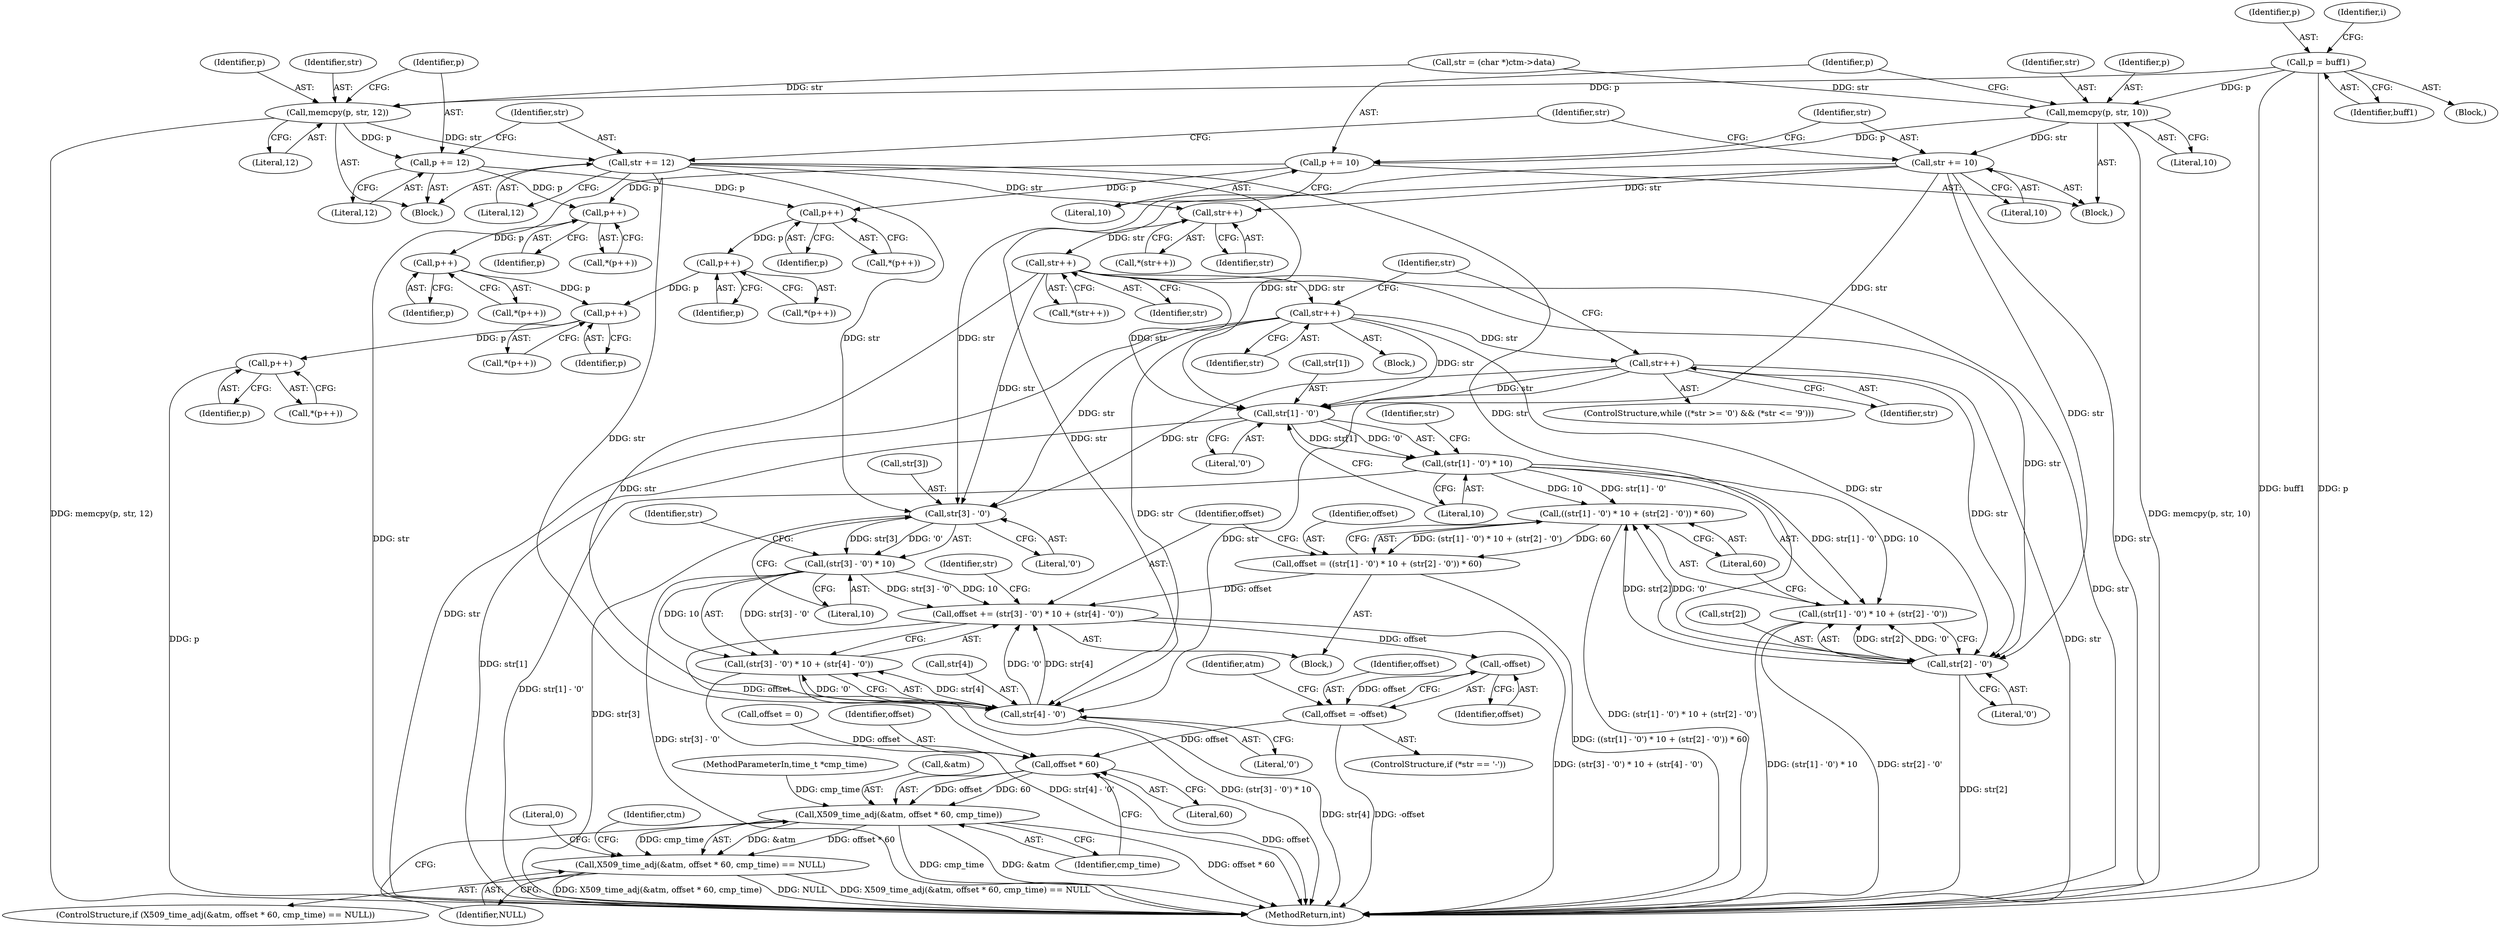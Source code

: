 digraph "1_openssl_f48b83b4fb7d6689584cf25f61ca63a4891f5b11@pointer" {
"1000115" [label="(Call,p = buff1)"];
"1000147" [label="(Call,memcpy(p, str, 10))"];
"1000151" [label="(Call,p += 10)"];
"1000193" [label="(Call,p++)"];
"1000198" [label="(Call,p++)"];
"1000239" [label="(Call,p++)"];
"1000244" [label="(Call,p++)"];
"1000205" [label="(Call,p++)"];
"1000212" [label="(Call,p++)"];
"1000154" [label="(Call,str += 10)"];
"1000208" [label="(Call,str++)"];
"1000215" [label="(Call,str++)"];
"1000223" [label="(Call,str++)"];
"1000235" [label="(Call,str++)"];
"1000274" [label="(Call,str[1] - '0')"];
"1000273" [label="(Call,(str[1] - '0') * 10)"];
"1000271" [label="(Call,((str[1] - '0') * 10 + (str[2] - '0')) * 60)"];
"1000269" [label="(Call,offset = ((str[1] - '0') * 10 + (str[2] - '0')) * 60)"];
"1000286" [label="(Call,offset += (str[3] - '0') * 10 + (str[4] - '0'))"];
"1000308" [label="(Call,-offset)"];
"1000306" [label="(Call,offset = -offset)"];
"1000340" [label="(Call,offset * 60)"];
"1000337" [label="(Call,X509_time_adj(&atm, offset * 60, cmp_time))"];
"1000336" [label="(Call,X509_time_adj(&atm, offset * 60, cmp_time) == NULL)"];
"1000272" [label="(Call,(str[1] - '0') * 10 + (str[2] - '0'))"];
"1000280" [label="(Call,str[2] - '0')"];
"1000290" [label="(Call,str[3] - '0')"];
"1000289" [label="(Call,(str[3] - '0') * 10)"];
"1000288" [label="(Call,(str[3] - '0') * 10 + (str[4] - '0'))"];
"1000296" [label="(Call,str[4] - '0')"];
"1000165" [label="(Call,memcpy(p, str, 12))"];
"1000169" [label="(Call,p += 12)"];
"1000172" [label="(Call,str += 12)"];
"1000281" [label="(Call,str[2])"];
"1000244" [label="(Call,p++)"];
"1000296" [label="(Call,str[4] - '0')"];
"1000272" [label="(Call,(str[1] - '0') * 10 + (str[2] - '0'))"];
"1000282" [label="(Identifier,str)"];
"1000105" [label="(MethodParameterIn,time_t *cmp_time)"];
"1000153" [label="(Literal,10)"];
"1000235" [label="(Call,str++)"];
"1000123" [label="(Call,str = (char *)ctm->data)"];
"1000155" [label="(Identifier,str)"];
"1000300" [label="(Literal,'0')"];
"1000150" [label="(Literal,10)"];
"1000192" [label="(Call,*(p++))"];
"1000216" [label="(Identifier,str)"];
"1000239" [label="(Call,p++)"];
"1000169" [label="(Call,p += 12)"];
"1000106" [label="(Block,)"];
"1000280" [label="(Call,str[2] - '0')"];
"1000198" [label="(Call,p++)"];
"1000297" [label="(Call,str[4])"];
"1000340" [label="(Call,offset * 60)"];
"1000342" [label="(Literal,60)"];
"1000193" [label="(Call,p++)"];
"1000212" [label="(Call,p++)"];
"1000236" [label="(Identifier,str)"];
"1000166" [label="(Identifier,p)"];
"1000335" [label="(ControlStructure,if (X509_time_adj(&atm, offset * 60, cmp_time) == NULL))"];
"1000213" [label="(Identifier,p)"];
"1000194" [label="(Identifier,p)"];
"1000350" [label="(Identifier,ctm)"];
"1000344" [label="(Identifier,NULL)"];
"1000156" [label="(Literal,10)"];
"1000312" [label="(Identifier,atm)"];
"1000346" [label="(Literal,0)"];
"1000284" [label="(Literal,'0')"];
"1000147" [label="(Call,memcpy(p, str, 10))"];
"1000209" [label="(Identifier,str)"];
"1000275" [label="(Call,str[1])"];
"1000240" [label="(Identifier,p)"];
"1000222" [label="(Block,)"];
"1000229" [label="(Identifier,str)"];
"1000252" [label="(Call,offset = 0)"];
"1000274" [label="(Call,str[1] - '0')"];
"1000298" [label="(Identifier,str)"];
"1000152" [label="(Identifier,p)"];
"1000207" [label="(Call,*(str++))"];
"1000238" [label="(Call,*(p++))"];
"1000199" [label="(Identifier,p)"];
"1000341" [label="(Identifier,offset)"];
"1000158" [label="(Block,)"];
"1000116" [label="(Identifier,p)"];
"1000214" [label="(Call,*(str++))"];
"1000204" [label="(Call,*(p++))"];
"1000285" [label="(Literal,60)"];
"1000295" [label="(Literal,10)"];
"1000269" [label="(Call,offset = ((str[1] - '0') * 10 + (str[2] - '0')) * 60)"];
"1000171" [label="(Literal,12)"];
"1000256" [label="(Block,)"];
"1000279" [label="(Literal,10)"];
"1000426" [label="(MethodReturn,int)"];
"1000337" [label="(Call,X509_time_adj(&atm, offset * 60, cmp_time))"];
"1000336" [label="(Call,X509_time_adj(&atm, offset * 60, cmp_time) == NULL)"];
"1000154" [label="(Call,str += 10)"];
"1000117" [label="(Identifier,buff1)"];
"1000119" [label="(Identifier,i)"];
"1000173" [label="(Identifier,str)"];
"1000170" [label="(Identifier,p)"];
"1000270" [label="(Identifier,offset)"];
"1000223" [label="(Call,str++)"];
"1000308" [label="(Call,-offset)"];
"1000151" [label="(Call,p += 10)"];
"1000206" [label="(Identifier,p)"];
"1000165" [label="(Call,memcpy(p, str, 12))"];
"1000309" [label="(Identifier,offset)"];
"1000197" [label="(Call,*(p++))"];
"1000211" [label="(Call,*(p++))"];
"1000149" [label="(Identifier,str)"];
"1000287" [label="(Identifier,offset)"];
"1000225" [label="(ControlStructure,while ((*str >= '0') && (*str <= '9')))"];
"1000304" [label="(Identifier,str)"];
"1000167" [label="(Identifier,str)"];
"1000307" [label="(Identifier,offset)"];
"1000148" [label="(Identifier,p)"];
"1000286" [label="(Call,offset += (str[3] - '0') * 10 + (str[4] - '0'))"];
"1000289" [label="(Call,(str[3] - '0') * 10)"];
"1000243" [label="(Call,*(p++))"];
"1000338" [label="(Call,&atm)"];
"1000291" [label="(Call,str[3])"];
"1000294" [label="(Literal,'0')"];
"1000168" [label="(Literal,12)"];
"1000115" [label="(Call,p = buff1)"];
"1000273" [label="(Call,(str[1] - '0') * 10)"];
"1000136" [label="(Block,)"];
"1000301" [label="(ControlStructure,if (*str == '-'))"];
"1000174" [label="(Literal,12)"];
"1000290" [label="(Call,str[3] - '0')"];
"1000271" [label="(Call,((str[1] - '0') * 10 + (str[2] - '0')) * 60)"];
"1000306" [label="(Call,offset = -offset)"];
"1000224" [label="(Identifier,str)"];
"1000288" [label="(Call,(str[3] - '0') * 10 + (str[4] - '0'))"];
"1000278" [label="(Literal,'0')"];
"1000245" [label="(Identifier,p)"];
"1000343" [label="(Identifier,cmp_time)"];
"1000208" [label="(Call,str++)"];
"1000179" [label="(Identifier,str)"];
"1000205" [label="(Call,p++)"];
"1000172" [label="(Call,str += 12)"];
"1000215" [label="(Call,str++)"];
"1000115" -> "1000106"  [label="AST: "];
"1000115" -> "1000117"  [label="CFG: "];
"1000116" -> "1000115"  [label="AST: "];
"1000117" -> "1000115"  [label="AST: "];
"1000119" -> "1000115"  [label="CFG: "];
"1000115" -> "1000426"  [label="DDG: buff1"];
"1000115" -> "1000426"  [label="DDG: p"];
"1000115" -> "1000147"  [label="DDG: p"];
"1000115" -> "1000165"  [label="DDG: p"];
"1000147" -> "1000136"  [label="AST: "];
"1000147" -> "1000150"  [label="CFG: "];
"1000148" -> "1000147"  [label="AST: "];
"1000149" -> "1000147"  [label="AST: "];
"1000150" -> "1000147"  [label="AST: "];
"1000152" -> "1000147"  [label="CFG: "];
"1000147" -> "1000426"  [label="DDG: memcpy(p, str, 10)"];
"1000123" -> "1000147"  [label="DDG: str"];
"1000147" -> "1000151"  [label="DDG: p"];
"1000147" -> "1000154"  [label="DDG: str"];
"1000151" -> "1000136"  [label="AST: "];
"1000151" -> "1000153"  [label="CFG: "];
"1000152" -> "1000151"  [label="AST: "];
"1000153" -> "1000151"  [label="AST: "];
"1000155" -> "1000151"  [label="CFG: "];
"1000151" -> "1000193"  [label="DDG: p"];
"1000151" -> "1000205"  [label="DDG: p"];
"1000193" -> "1000192"  [label="AST: "];
"1000193" -> "1000194"  [label="CFG: "];
"1000194" -> "1000193"  [label="AST: "];
"1000192" -> "1000193"  [label="CFG: "];
"1000169" -> "1000193"  [label="DDG: p"];
"1000193" -> "1000198"  [label="DDG: p"];
"1000198" -> "1000197"  [label="AST: "];
"1000198" -> "1000199"  [label="CFG: "];
"1000199" -> "1000198"  [label="AST: "];
"1000197" -> "1000198"  [label="CFG: "];
"1000198" -> "1000239"  [label="DDG: p"];
"1000239" -> "1000238"  [label="AST: "];
"1000239" -> "1000240"  [label="CFG: "];
"1000240" -> "1000239"  [label="AST: "];
"1000238" -> "1000239"  [label="CFG: "];
"1000212" -> "1000239"  [label="DDG: p"];
"1000239" -> "1000244"  [label="DDG: p"];
"1000244" -> "1000243"  [label="AST: "];
"1000244" -> "1000245"  [label="CFG: "];
"1000245" -> "1000244"  [label="AST: "];
"1000243" -> "1000244"  [label="CFG: "];
"1000244" -> "1000426"  [label="DDG: p"];
"1000205" -> "1000204"  [label="AST: "];
"1000205" -> "1000206"  [label="CFG: "];
"1000206" -> "1000205"  [label="AST: "];
"1000204" -> "1000205"  [label="CFG: "];
"1000169" -> "1000205"  [label="DDG: p"];
"1000205" -> "1000212"  [label="DDG: p"];
"1000212" -> "1000211"  [label="AST: "];
"1000212" -> "1000213"  [label="CFG: "];
"1000213" -> "1000212"  [label="AST: "];
"1000211" -> "1000212"  [label="CFG: "];
"1000154" -> "1000136"  [label="AST: "];
"1000154" -> "1000156"  [label="CFG: "];
"1000155" -> "1000154"  [label="AST: "];
"1000156" -> "1000154"  [label="AST: "];
"1000179" -> "1000154"  [label="CFG: "];
"1000154" -> "1000426"  [label="DDG: str"];
"1000154" -> "1000208"  [label="DDG: str"];
"1000154" -> "1000274"  [label="DDG: str"];
"1000154" -> "1000280"  [label="DDG: str"];
"1000154" -> "1000290"  [label="DDG: str"];
"1000154" -> "1000296"  [label="DDG: str"];
"1000208" -> "1000207"  [label="AST: "];
"1000208" -> "1000209"  [label="CFG: "];
"1000209" -> "1000208"  [label="AST: "];
"1000207" -> "1000208"  [label="CFG: "];
"1000172" -> "1000208"  [label="DDG: str"];
"1000208" -> "1000215"  [label="DDG: str"];
"1000215" -> "1000214"  [label="AST: "];
"1000215" -> "1000216"  [label="CFG: "];
"1000216" -> "1000215"  [label="AST: "];
"1000214" -> "1000215"  [label="CFG: "];
"1000215" -> "1000426"  [label="DDG: str"];
"1000215" -> "1000223"  [label="DDG: str"];
"1000215" -> "1000274"  [label="DDG: str"];
"1000215" -> "1000280"  [label="DDG: str"];
"1000215" -> "1000290"  [label="DDG: str"];
"1000215" -> "1000296"  [label="DDG: str"];
"1000223" -> "1000222"  [label="AST: "];
"1000223" -> "1000224"  [label="CFG: "];
"1000224" -> "1000223"  [label="AST: "];
"1000229" -> "1000223"  [label="CFG: "];
"1000223" -> "1000426"  [label="DDG: str"];
"1000223" -> "1000235"  [label="DDG: str"];
"1000223" -> "1000274"  [label="DDG: str"];
"1000223" -> "1000280"  [label="DDG: str"];
"1000223" -> "1000290"  [label="DDG: str"];
"1000223" -> "1000296"  [label="DDG: str"];
"1000235" -> "1000225"  [label="AST: "];
"1000235" -> "1000236"  [label="CFG: "];
"1000236" -> "1000235"  [label="AST: "];
"1000229" -> "1000235"  [label="CFG: "];
"1000235" -> "1000426"  [label="DDG: str"];
"1000235" -> "1000274"  [label="DDG: str"];
"1000235" -> "1000280"  [label="DDG: str"];
"1000235" -> "1000290"  [label="DDG: str"];
"1000235" -> "1000296"  [label="DDG: str"];
"1000274" -> "1000273"  [label="AST: "];
"1000274" -> "1000278"  [label="CFG: "];
"1000275" -> "1000274"  [label="AST: "];
"1000278" -> "1000274"  [label="AST: "];
"1000279" -> "1000274"  [label="CFG: "];
"1000274" -> "1000426"  [label="DDG: str[1]"];
"1000274" -> "1000273"  [label="DDG: str[1]"];
"1000274" -> "1000273"  [label="DDG: '0'"];
"1000172" -> "1000274"  [label="DDG: str"];
"1000273" -> "1000272"  [label="AST: "];
"1000273" -> "1000279"  [label="CFG: "];
"1000279" -> "1000273"  [label="AST: "];
"1000282" -> "1000273"  [label="CFG: "];
"1000273" -> "1000426"  [label="DDG: str[1] - '0'"];
"1000273" -> "1000271"  [label="DDG: str[1] - '0'"];
"1000273" -> "1000271"  [label="DDG: 10"];
"1000273" -> "1000272"  [label="DDG: str[1] - '0'"];
"1000273" -> "1000272"  [label="DDG: 10"];
"1000271" -> "1000269"  [label="AST: "];
"1000271" -> "1000285"  [label="CFG: "];
"1000272" -> "1000271"  [label="AST: "];
"1000285" -> "1000271"  [label="AST: "];
"1000269" -> "1000271"  [label="CFG: "];
"1000271" -> "1000426"  [label="DDG: (str[1] - '0') * 10 + (str[2] - '0')"];
"1000271" -> "1000269"  [label="DDG: (str[1] - '0') * 10 + (str[2] - '0')"];
"1000271" -> "1000269"  [label="DDG: 60"];
"1000280" -> "1000271"  [label="DDG: str[2]"];
"1000280" -> "1000271"  [label="DDG: '0'"];
"1000269" -> "1000256"  [label="AST: "];
"1000270" -> "1000269"  [label="AST: "];
"1000287" -> "1000269"  [label="CFG: "];
"1000269" -> "1000426"  [label="DDG: ((str[1] - '0') * 10 + (str[2] - '0')) * 60"];
"1000269" -> "1000286"  [label="DDG: offset"];
"1000286" -> "1000256"  [label="AST: "];
"1000286" -> "1000288"  [label="CFG: "];
"1000287" -> "1000286"  [label="AST: "];
"1000288" -> "1000286"  [label="AST: "];
"1000304" -> "1000286"  [label="CFG: "];
"1000286" -> "1000426"  [label="DDG: (str[3] - '0') * 10 + (str[4] - '0')"];
"1000289" -> "1000286"  [label="DDG: str[3] - '0'"];
"1000289" -> "1000286"  [label="DDG: 10"];
"1000296" -> "1000286"  [label="DDG: str[4]"];
"1000296" -> "1000286"  [label="DDG: '0'"];
"1000286" -> "1000308"  [label="DDG: offset"];
"1000286" -> "1000340"  [label="DDG: offset"];
"1000308" -> "1000306"  [label="AST: "];
"1000308" -> "1000309"  [label="CFG: "];
"1000309" -> "1000308"  [label="AST: "];
"1000306" -> "1000308"  [label="CFG: "];
"1000308" -> "1000306"  [label="DDG: offset"];
"1000306" -> "1000301"  [label="AST: "];
"1000307" -> "1000306"  [label="AST: "];
"1000312" -> "1000306"  [label="CFG: "];
"1000306" -> "1000426"  [label="DDG: -offset"];
"1000306" -> "1000340"  [label="DDG: offset"];
"1000340" -> "1000337"  [label="AST: "];
"1000340" -> "1000342"  [label="CFG: "];
"1000341" -> "1000340"  [label="AST: "];
"1000342" -> "1000340"  [label="AST: "];
"1000343" -> "1000340"  [label="CFG: "];
"1000340" -> "1000426"  [label="DDG: offset"];
"1000340" -> "1000337"  [label="DDG: offset"];
"1000340" -> "1000337"  [label="DDG: 60"];
"1000252" -> "1000340"  [label="DDG: offset"];
"1000337" -> "1000336"  [label="AST: "];
"1000337" -> "1000343"  [label="CFG: "];
"1000338" -> "1000337"  [label="AST: "];
"1000343" -> "1000337"  [label="AST: "];
"1000344" -> "1000337"  [label="CFG: "];
"1000337" -> "1000426"  [label="DDG: cmp_time"];
"1000337" -> "1000426"  [label="DDG: &atm"];
"1000337" -> "1000426"  [label="DDG: offset * 60"];
"1000337" -> "1000336"  [label="DDG: &atm"];
"1000337" -> "1000336"  [label="DDG: offset * 60"];
"1000337" -> "1000336"  [label="DDG: cmp_time"];
"1000105" -> "1000337"  [label="DDG: cmp_time"];
"1000336" -> "1000335"  [label="AST: "];
"1000336" -> "1000344"  [label="CFG: "];
"1000344" -> "1000336"  [label="AST: "];
"1000346" -> "1000336"  [label="CFG: "];
"1000350" -> "1000336"  [label="CFG: "];
"1000336" -> "1000426"  [label="DDG: NULL"];
"1000336" -> "1000426"  [label="DDG: X509_time_adj(&atm, offset * 60, cmp_time) == NULL"];
"1000336" -> "1000426"  [label="DDG: X509_time_adj(&atm, offset * 60, cmp_time)"];
"1000272" -> "1000280"  [label="CFG: "];
"1000280" -> "1000272"  [label="AST: "];
"1000285" -> "1000272"  [label="CFG: "];
"1000272" -> "1000426"  [label="DDG: str[2] - '0'"];
"1000272" -> "1000426"  [label="DDG: (str[1] - '0') * 10"];
"1000280" -> "1000272"  [label="DDG: str[2]"];
"1000280" -> "1000272"  [label="DDG: '0'"];
"1000280" -> "1000284"  [label="CFG: "];
"1000281" -> "1000280"  [label="AST: "];
"1000284" -> "1000280"  [label="AST: "];
"1000280" -> "1000426"  [label="DDG: str[2]"];
"1000172" -> "1000280"  [label="DDG: str"];
"1000290" -> "1000289"  [label="AST: "];
"1000290" -> "1000294"  [label="CFG: "];
"1000291" -> "1000290"  [label="AST: "];
"1000294" -> "1000290"  [label="AST: "];
"1000295" -> "1000290"  [label="CFG: "];
"1000290" -> "1000426"  [label="DDG: str[3]"];
"1000290" -> "1000289"  [label="DDG: str[3]"];
"1000290" -> "1000289"  [label="DDG: '0'"];
"1000172" -> "1000290"  [label="DDG: str"];
"1000289" -> "1000288"  [label="AST: "];
"1000289" -> "1000295"  [label="CFG: "];
"1000295" -> "1000289"  [label="AST: "];
"1000298" -> "1000289"  [label="CFG: "];
"1000289" -> "1000426"  [label="DDG: str[3] - '0'"];
"1000289" -> "1000288"  [label="DDG: str[3] - '0'"];
"1000289" -> "1000288"  [label="DDG: 10"];
"1000288" -> "1000296"  [label="CFG: "];
"1000296" -> "1000288"  [label="AST: "];
"1000288" -> "1000426"  [label="DDG: str[4] - '0'"];
"1000288" -> "1000426"  [label="DDG: (str[3] - '0') * 10"];
"1000296" -> "1000288"  [label="DDG: str[4]"];
"1000296" -> "1000288"  [label="DDG: '0'"];
"1000296" -> "1000300"  [label="CFG: "];
"1000297" -> "1000296"  [label="AST: "];
"1000300" -> "1000296"  [label="AST: "];
"1000296" -> "1000426"  [label="DDG: str[4]"];
"1000172" -> "1000296"  [label="DDG: str"];
"1000165" -> "1000158"  [label="AST: "];
"1000165" -> "1000168"  [label="CFG: "];
"1000166" -> "1000165"  [label="AST: "];
"1000167" -> "1000165"  [label="AST: "];
"1000168" -> "1000165"  [label="AST: "];
"1000170" -> "1000165"  [label="CFG: "];
"1000165" -> "1000426"  [label="DDG: memcpy(p, str, 12)"];
"1000123" -> "1000165"  [label="DDG: str"];
"1000165" -> "1000169"  [label="DDG: p"];
"1000165" -> "1000172"  [label="DDG: str"];
"1000169" -> "1000158"  [label="AST: "];
"1000169" -> "1000171"  [label="CFG: "];
"1000170" -> "1000169"  [label="AST: "];
"1000171" -> "1000169"  [label="AST: "];
"1000173" -> "1000169"  [label="CFG: "];
"1000172" -> "1000158"  [label="AST: "];
"1000172" -> "1000174"  [label="CFG: "];
"1000173" -> "1000172"  [label="AST: "];
"1000174" -> "1000172"  [label="AST: "];
"1000179" -> "1000172"  [label="CFG: "];
"1000172" -> "1000426"  [label="DDG: str"];
}
